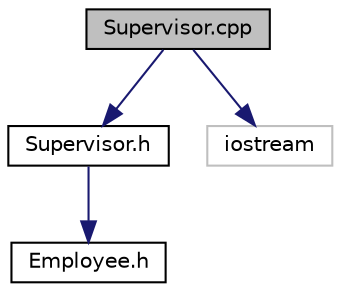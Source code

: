 digraph "Supervisor.cpp"
{
 // LATEX_PDF_SIZE
  edge [fontname="Helvetica",fontsize="10",labelfontname="Helvetica",labelfontsize="10"];
  node [fontname="Helvetica",fontsize="10",shape=record];
  Node1 [label="Supervisor.cpp",height=0.2,width=0.4,color="black", fillcolor="grey75", style="filled", fontcolor="black",tooltip="functions for supervisor data"];
  Node1 -> Node2 [color="midnightblue",fontsize="10",style="solid"];
  Node2 [label="Supervisor.h",height=0.2,width=0.4,color="black", fillcolor="white", style="filled",URL="$Supervisor_8h.html",tooltip="defines the supervisor class which inherits from employee class"];
  Node2 -> Node3 [color="midnightblue",fontsize="10",style="solid"];
  Node3 [label="Employee.h",height=0.2,width=0.4,color="black", fillcolor="white", style="filled",URL="$Employee_8h_source.html",tooltip=" "];
  Node1 -> Node4 [color="midnightblue",fontsize="10",style="solid"];
  Node4 [label="iostream",height=0.2,width=0.4,color="grey75", fillcolor="white", style="filled",tooltip=" "];
}
